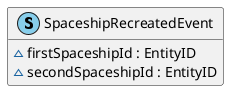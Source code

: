 @startuml
' STYLE START
hide empty members

skinparam shadowing false
<style>
document {
  BackgroundColor transparent
  Margin 0
}
</style>
' STYLE END

class SpaceshipRecreatedEvent << (S, SkyBlue) >> { 
  ~firstSpaceshipId : EntityID
  ~secondSpaceshipId : EntityID
}
@enduml